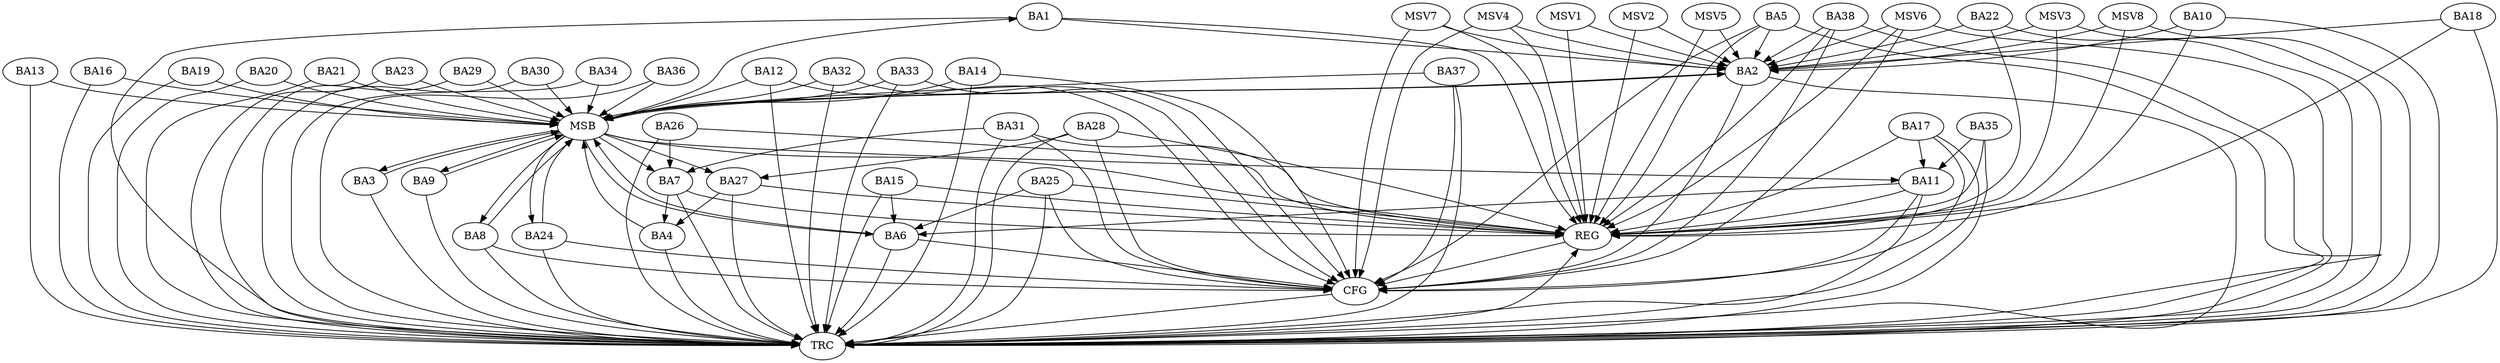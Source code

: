 strict digraph G {
  BA1 [ label="BA1" ];
  BA2 [ label="BA2" ];
  BA3 [ label="BA3" ];
  BA4 [ label="BA4" ];
  BA5 [ label="BA5" ];
  BA6 [ label="BA6" ];
  BA7 [ label="BA7" ];
  BA8 [ label="BA8" ];
  BA9 [ label="BA9" ];
  BA10 [ label="BA10" ];
  BA11 [ label="BA11" ];
  BA12 [ label="BA12" ];
  BA13 [ label="BA13" ];
  BA14 [ label="BA14" ];
  BA15 [ label="BA15" ];
  BA16 [ label="BA16" ];
  BA17 [ label="BA17" ];
  BA18 [ label="BA18" ];
  BA19 [ label="BA19" ];
  BA20 [ label="BA20" ];
  BA21 [ label="BA21" ];
  BA22 [ label="BA22" ];
  BA23 [ label="BA23" ];
  BA24 [ label="BA24" ];
  BA25 [ label="BA25" ];
  BA26 [ label="BA26" ];
  BA27 [ label="BA27" ];
  BA28 [ label="BA28" ];
  BA29 [ label="BA29" ];
  BA30 [ label="BA30" ];
  BA31 [ label="BA31" ];
  BA32 [ label="BA32" ];
  BA33 [ label="BA33" ];
  BA34 [ label="BA34" ];
  BA35 [ label="BA35" ];
  BA36 [ label="BA36" ];
  BA37 [ label="BA37" ];
  BA38 [ label="BA38" ];
  REG [ label="REG" ];
  MSB [ label="MSB" ];
  CFG [ label="CFG" ];
  TRC [ label="TRC" ];
  MSV1 [ label="MSV1" ];
  MSV2 [ label="MSV2" ];
  MSV3 [ label="MSV3" ];
  MSV4 [ label="MSV4" ];
  MSV5 [ label="MSV5" ];
  MSV6 [ label="MSV6" ];
  MSV7 [ label="MSV7" ];
  MSV8 [ label="MSV8" ];
  BA1 -> BA2;
  BA5 -> BA2;
  BA7 -> BA4;
  BA10 -> BA2;
  BA11 -> BA6;
  BA15 -> BA6;
  BA17 -> BA11;
  BA18 -> BA2;
  BA22 -> BA2;
  BA25 -> BA6;
  BA26 -> BA7;
  BA27 -> BA4;
  BA28 -> BA27;
  BA31 -> BA7;
  BA35 -> BA11;
  BA38 -> BA2;
  BA1 -> REG;
  BA5 -> REG;
  BA7 -> REG;
  BA10 -> REG;
  BA11 -> REG;
  BA15 -> REG;
  BA17 -> REG;
  BA18 -> REG;
  BA22 -> REG;
  BA25 -> REG;
  BA26 -> REG;
  BA27 -> REG;
  BA28 -> REG;
  BA31 -> REG;
  BA35 -> REG;
  BA38 -> REG;
  BA2 -> MSB;
  MSB -> BA1;
  MSB -> REG;
  BA3 -> MSB;
  MSB -> BA2;
  BA4 -> MSB;
  MSB -> BA3;
  BA6 -> MSB;
  BA8 -> MSB;
  MSB -> BA6;
  BA9 -> MSB;
  MSB -> BA8;
  BA12 -> MSB;
  BA13 -> MSB;
  MSB -> BA7;
  BA14 -> MSB;
  MSB -> BA11;
  BA16 -> MSB;
  MSB -> BA9;
  BA19 -> MSB;
  BA20 -> MSB;
  BA21 -> MSB;
  BA23 -> MSB;
  BA24 -> MSB;
  BA29 -> MSB;
  BA30 -> MSB;
  BA32 -> MSB;
  BA33 -> MSB;
  MSB -> BA24;
  BA34 -> MSB;
  BA36 -> MSB;
  MSB -> BA27;
  BA37 -> MSB;
  BA6 -> CFG;
  BA12 -> CFG;
  BA5 -> CFG;
  BA28 -> CFG;
  BA17 -> CFG;
  BA31 -> CFG;
  BA33 -> CFG;
  BA25 -> CFG;
  BA11 -> CFG;
  BA24 -> CFG;
  BA38 -> CFG;
  BA2 -> CFG;
  BA8 -> CFG;
  BA14 -> CFG;
  BA32 -> CFG;
  BA37 -> CFG;
  REG -> CFG;
  BA1 -> TRC;
  BA2 -> TRC;
  BA3 -> TRC;
  BA4 -> TRC;
  BA5 -> TRC;
  BA6 -> TRC;
  BA7 -> TRC;
  BA8 -> TRC;
  BA9 -> TRC;
  BA10 -> TRC;
  BA11 -> TRC;
  BA12 -> TRC;
  BA13 -> TRC;
  BA14 -> TRC;
  BA15 -> TRC;
  BA16 -> TRC;
  BA17 -> TRC;
  BA18 -> TRC;
  BA19 -> TRC;
  BA20 -> TRC;
  BA21 -> TRC;
  BA22 -> TRC;
  BA23 -> TRC;
  BA24 -> TRC;
  BA25 -> TRC;
  BA26 -> TRC;
  BA27 -> TRC;
  BA28 -> TRC;
  BA29 -> TRC;
  BA30 -> TRC;
  BA31 -> TRC;
  BA32 -> TRC;
  BA33 -> TRC;
  BA34 -> TRC;
  BA35 -> TRC;
  BA36 -> TRC;
  BA37 -> TRC;
  BA38 -> TRC;
  CFG -> TRC;
  TRC -> REG;
  MSV1 -> BA2;
  MSV2 -> BA2;
  MSV3 -> BA2;
  MSV4 -> BA2;
  MSV5 -> BA2;
  MSV6 -> BA2;
  MSV1 -> REG;
  MSV2 -> REG;
  MSV3 -> REG;
  MSV3 -> TRC;
  MSV4 -> REG;
  MSV4 -> CFG;
  MSV5 -> REG;
  MSV6 -> REG;
  MSV6 -> TRC;
  MSV6 -> CFG;
  MSV7 -> BA2;
  MSV8 -> BA2;
  MSV7 -> REG;
  MSV7 -> CFG;
  MSV8 -> REG;
  MSV8 -> TRC;
}
